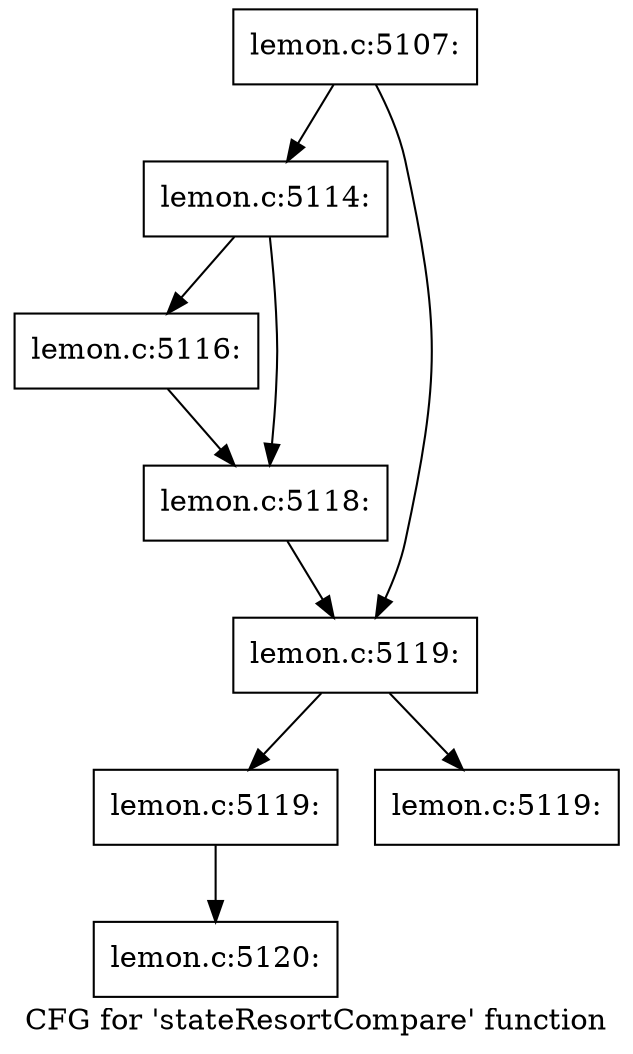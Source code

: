 digraph "CFG for 'stateResortCompare' function" {
	label="CFG for 'stateResortCompare' function";

	Node0x562565843be0 [shape=record,label="{lemon.c:5107:}"];
	Node0x562565843be0 -> Node0x562565852080;
	Node0x562565843be0 -> Node0x5625658520d0;
	Node0x562565852080 [shape=record,label="{lemon.c:5114:}"];
	Node0x562565852080 -> Node0x562565852a20;
	Node0x562565852080 -> Node0x562565852a70;
	Node0x562565852a20 [shape=record,label="{lemon.c:5116:}"];
	Node0x562565852a20 -> Node0x562565852a70;
	Node0x562565852a70 [shape=record,label="{lemon.c:5118:}"];
	Node0x562565852a70 -> Node0x5625658520d0;
	Node0x5625658520d0 [shape=record,label="{lemon.c:5119:}"];
	Node0x5625658520d0 -> Node0x562565853600;
	Node0x5625658520d0 -> Node0x5625658536a0;
	Node0x562565853600 [shape=record,label="{lemon.c:5119:}"];
	Node0x562565853600 -> Node0x562565853650;
	Node0x5625658536a0 [shape=record,label="{lemon.c:5119:}"];
	Node0x562565853650 [shape=record,label="{lemon.c:5120:}"];
}
